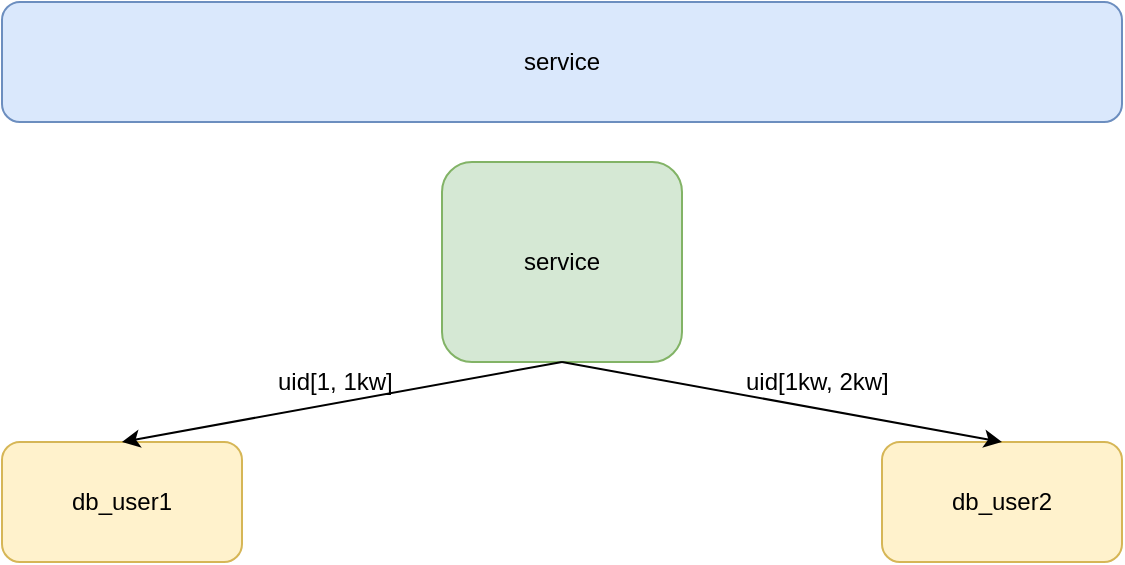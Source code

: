 <mxfile version="12.1.0" type="device" pages="1"><diagram id="hIsbkjMee-pCd6RjIKbx" name="第 1 页"><mxGraphModel dx="946" dy="614" grid="1" gridSize="10" guides="1" tooltips="1" connect="1" arrows="1" fold="1" page="1" pageScale="1" pageWidth="827" pageHeight="1169" math="0" shadow="0"><root><mxCell id="0"/><mxCell id="1" parent="0"/><mxCell id="GrvbN-57YF3TPp4AQCjk-1" value="service" style="rounded=1;whiteSpace=wrap;html=1;fillColor=#dae8fc;strokeColor=#6c8ebf;" vertex="1" parent="1"><mxGeometry x="120" y="200" width="560" height="60" as="geometry"/></mxCell><mxCell id="GrvbN-57YF3TPp4AQCjk-2" value="service" style="rounded=1;whiteSpace=wrap;html=1;fillColor=#d5e8d4;strokeColor=#82b366;" vertex="1" parent="1"><mxGeometry x="340" y="280" width="120" height="100" as="geometry"/></mxCell><mxCell id="GrvbN-57YF3TPp4AQCjk-3" value="db_user1" style="rounded=1;whiteSpace=wrap;html=1;fillColor=#fff2cc;strokeColor=#d6b656;" vertex="1" parent="1"><mxGeometry x="120" y="420" width="120" height="60" as="geometry"/></mxCell><mxCell id="GrvbN-57YF3TPp4AQCjk-4" value="db_user2" style="rounded=1;whiteSpace=wrap;html=1;fillColor=#fff2cc;strokeColor=#d6b656;" vertex="1" parent="1"><mxGeometry x="560" y="420" width="120" height="60" as="geometry"/></mxCell><mxCell id="GrvbN-57YF3TPp4AQCjk-5" value="" style="endArrow=classic;html=1;exitX=0.5;exitY=1;exitDx=0;exitDy=0;entryX=0.5;entryY=0;entryDx=0;entryDy=0;" edge="1" parent="1" source="GrvbN-57YF3TPp4AQCjk-2" target="GrvbN-57YF3TPp4AQCjk-3"><mxGeometry width="50" height="50" relative="1" as="geometry"><mxPoint x="120" y="530" as="sourcePoint"/><mxPoint x="170" y="480" as="targetPoint"/></mxGeometry></mxCell><mxCell id="GrvbN-57YF3TPp4AQCjk-6" value="" style="endArrow=classic;html=1;exitX=0.5;exitY=1;exitDx=0;exitDy=0;entryX=0.5;entryY=0;entryDx=0;entryDy=0;" edge="1" parent="1" source="GrvbN-57YF3TPp4AQCjk-2" target="GrvbN-57YF3TPp4AQCjk-4"><mxGeometry width="50" height="50" relative="1" as="geometry"><mxPoint x="120" y="530" as="sourcePoint"/><mxPoint x="170" y="480" as="targetPoint"/></mxGeometry></mxCell><mxCell id="GrvbN-57YF3TPp4AQCjk-8" value="uid[1, 1kw]" style="text;html=1;resizable=0;points=[];autosize=1;align=left;verticalAlign=top;spacingTop=-4;" vertex="1" parent="1"><mxGeometry x="256" y="380" width="70" height="20" as="geometry"/></mxCell><mxCell id="GrvbN-57YF3TPp4AQCjk-9" value="uid[1kw, 2kw]" style="text;html=1;resizable=0;points=[];autosize=1;align=left;verticalAlign=top;spacingTop=-4;" vertex="1" parent="1"><mxGeometry x="490" y="380" width="90" height="20" as="geometry"/></mxCell></root></mxGraphModel></diagram></mxfile>